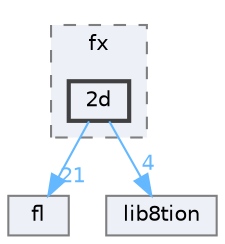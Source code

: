 digraph "/home/runner/work/FastLED/FastLED/src/fx/2d"
{
 // LATEX_PDF_SIZE
  bgcolor="transparent";
  edge [fontname=Helvetica,fontsize=10,labelfontname=Helvetica,labelfontsize=10];
  node [fontname=Helvetica,fontsize=10,shape=box,height=0.2,width=0.4];
  compound=true
  subgraph clusterdir_acbb946b833f21b16ec30aa21c4c3a72 {
    graph [ bgcolor="#edf0f7", pencolor="grey50", label="fx", fontname=Helvetica,fontsize=10 style="filled,dashed", URL="dir_acbb946b833f21b16ec30aa21c4c3a72.html",tooltip=""]
  dir_da6de6ffed4dc8eba2e7529df043e06f [label="2d", fillcolor="#edf0f7", color="grey25", style="filled,bold", URL="dir_da6de6ffed4dc8eba2e7529df043e06f.html",tooltip=""];
  }
  dir_4d1829fa9bd13d7db71e765b2707b248 [label="fl", fillcolor="#edf0f7", color="grey50", style="filled", URL="dir_4d1829fa9bd13d7db71e765b2707b248.html",tooltip=""];
  dir_d91669bda445047ed1892ac77a05ddb9 [label="lib8tion", fillcolor="#edf0f7", color="grey50", style="filled", URL="dir_d91669bda445047ed1892ac77a05ddb9.html",tooltip=""];
  dir_da6de6ffed4dc8eba2e7529df043e06f->dir_4d1829fa9bd13d7db71e765b2707b248 [headlabel="21", labeldistance=1.5 headhref="dir_000001_000027.html" href="dir_000001_000027.html" color="steelblue1" fontcolor="steelblue1"];
  dir_da6de6ffed4dc8eba2e7529df043e06f->dir_d91669bda445047ed1892ac77a05ddb9 [headlabel="4", labeldistance=1.5 headhref="dir_000001_000046.html" href="dir_000001_000046.html" color="steelblue1" fontcolor="steelblue1"];
}
